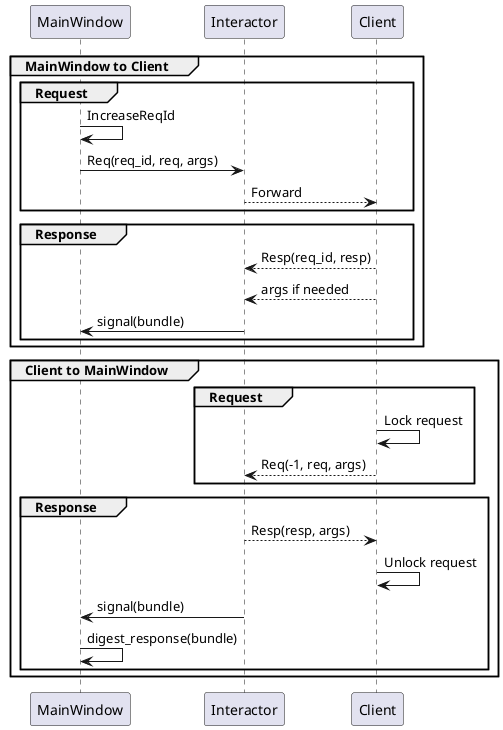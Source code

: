 @startuml Host Side Interaction

' Entity declaration
participant MainWindow as Win
participant Interactor as Inter
participant Client

group MainWindow to Client

    group Request
        Win -> Win: IncreaseReqId
        Win -> Inter: Req(req_id, req, args)
        Inter --> Client: Forward
    end

    group Response
        Client --> Inter: Resp(req_id, resp)
        Client --> Inter: args if needed

        Inter -> Win: signal(bundle)
    end

end

group Client to MainWindow

    group Request
        Client -> Client: Lock request
        Client --> Inter: Req(-1, req, args)
    end

    group Response    
        Inter --> Client: Resp(resp, args)
        Client -> Client: Unlock request
        Inter -> Win: signal(bundle)
        Win -> Win: digest_response(bundle)
    end

end

@enduml